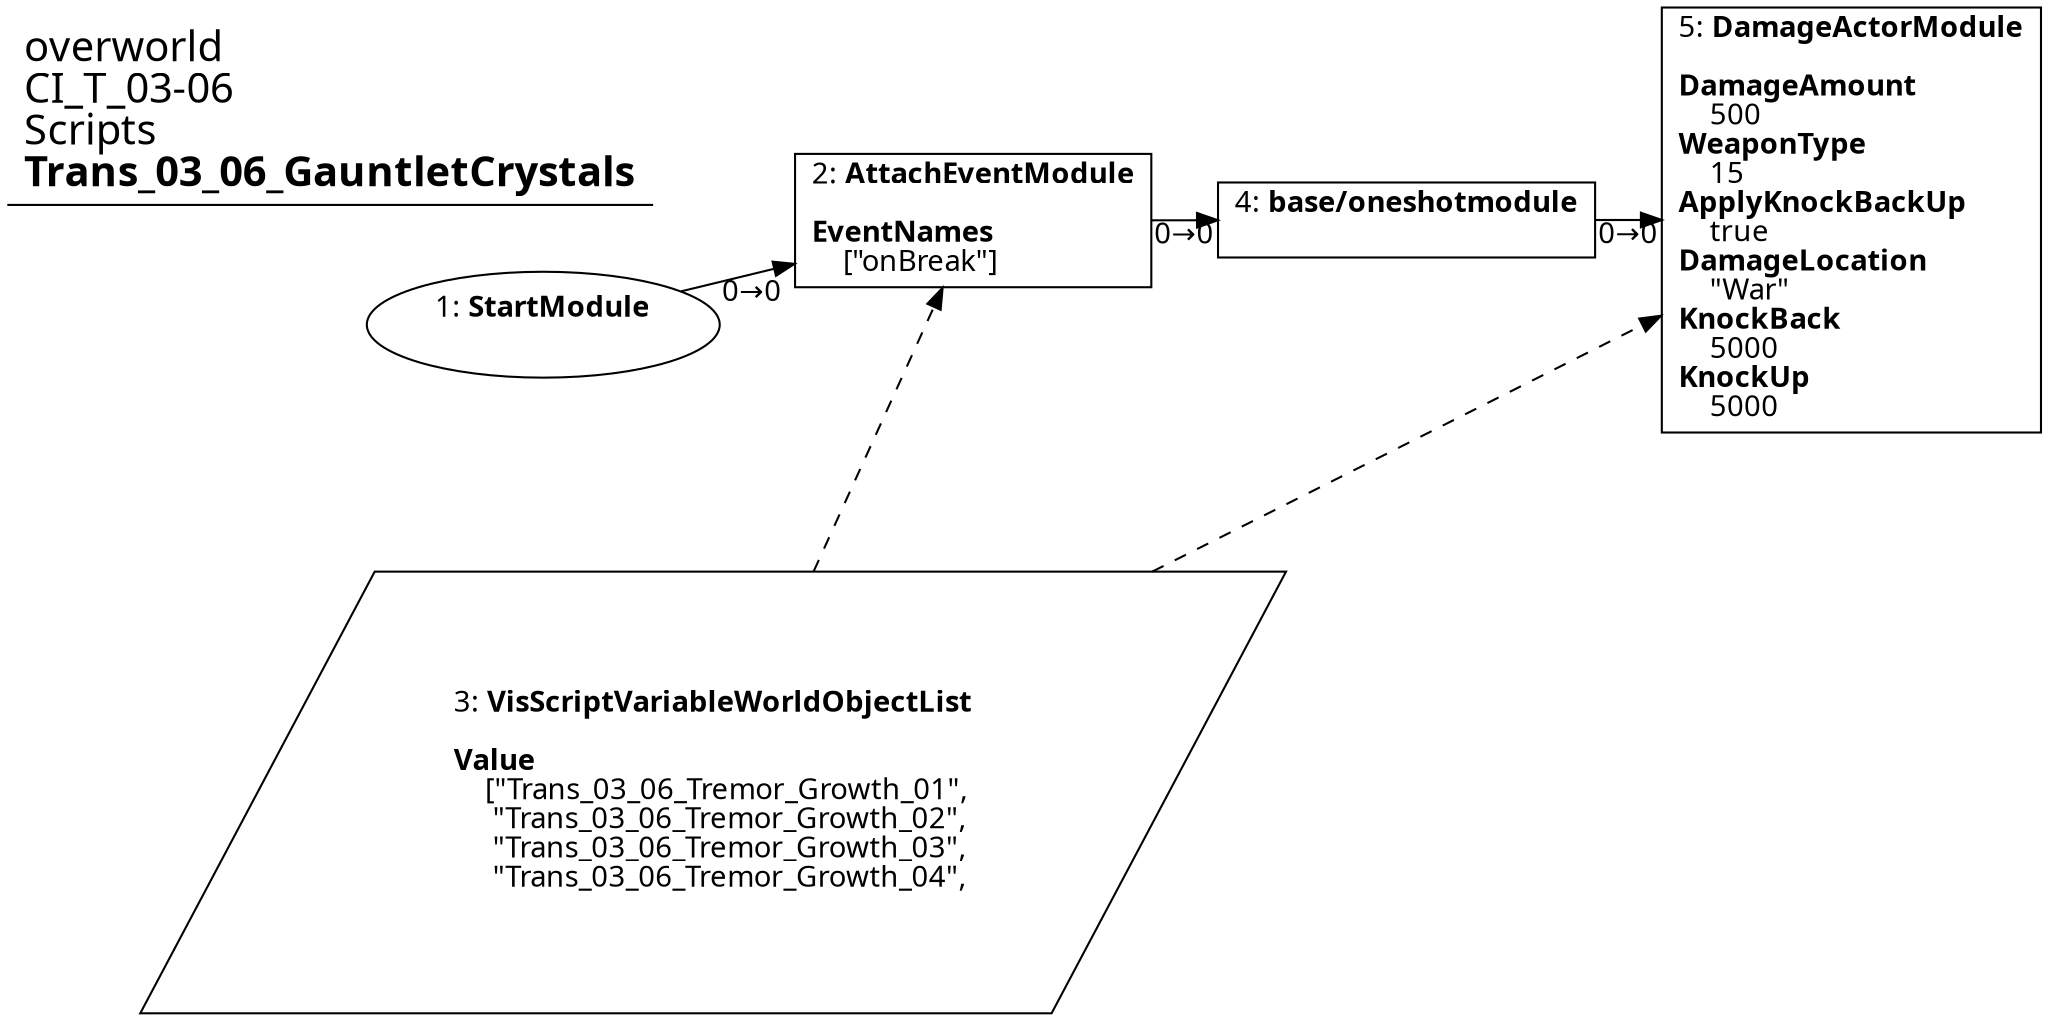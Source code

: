 digraph {
    layout = fdp;
    overlap = prism;
    sep = "+16";
    splines = spline;

    node [ shape = box ];

    graph [ fontname = "Segoe UI" ];
    node [ fontname = "Segoe UI" ];
    edge [ fontname = "Segoe UI" ];

    1 [ label = <1: <b>StartModule</b><br/><br/>> ];
    1 [ shape = oval ]
    1 [ pos = "0.16800001,-0.23900001!" ];
    1 -> 2 [ label = "0→0" ];

    2 [ label = <2: <b>AttachEventModule</b><br/><br/><b>EventNames</b><br align="left"/>    [&quot;onBreak&quot;]<br align="left"/>> ];
    2 [ pos = "0.37500003,-0.23900001!" ];
    2 -> 4 [ label = "0→0" ];
    3 -> 2 [ style = dashed ];

    3 [ label = <3: <b>VisScriptVariableWorldObjectList</b><br/><br/><b>Value</b><br align="left"/>    [&quot;Trans_03_06_Tremor_Growth_01&quot;,<br align="left"/>     &quot;Trans_03_06_Tremor_Growth_02&quot;,<br align="left"/>     &quot;Trans_03_06_Tremor_Growth_03&quot;,<br align="left"/>     &quot;Trans_03_06_Tremor_Growth_04&quot;,<br align="left"/>> ];
    3 [ shape = parallelogram ]
    3 [ pos = "0.28500003,-0.49100003!" ];

    4 [ label = <4: <b>base/oneshotmodule</b><br/><br/>> ];
    4 [ pos = "0.58500004,-0.23900001!" ];
    4 -> 5 [ label = "0→0" ];

    5 [ label = <5: <b>DamageActorModule</b><br/><br/><b>DamageAmount</b><br align="left"/>    500<br align="left"/><b>WeaponType</b><br align="left"/>    15<br align="left"/><b>ApplyKnockBackUp</b><br align="left"/>    true<br align="left"/><b>DamageLocation</b><br align="left"/>    &quot;War&quot;<br align="left"/><b>KnockBack</b><br align="left"/>    5000<br align="left"/><b>KnockUp</b><br align="left"/>    5000<br align="left"/>> ];
    5 [ pos = "0.77300006,-0.23900001!" ];
    3 -> 5 [ style = dashed ];

    title [ pos = "0.16700001,-0.238!" ];
    title [ shape = underline ];
    title [ label = <<font point-size="20">overworld<br align="left"/>CI_T_03-06<br align="left"/>Scripts<br align="left"/><b>Trans_03_06_GauntletCrystals</b><br align="left"/></font>> ];
}
